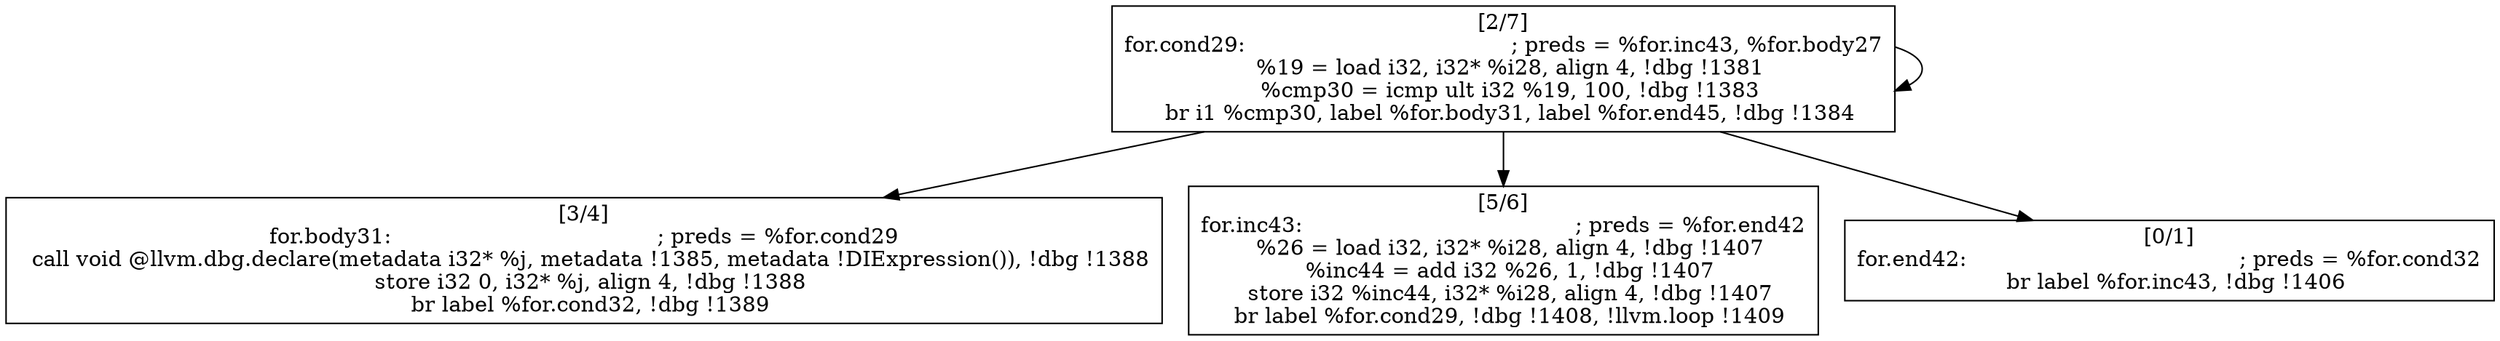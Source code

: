 
digraph G {


node762 [label="[3/4]
for.body31:                                       ; preds = %for.cond29
  call void @llvm.dbg.declare(metadata i32* %j, metadata !1385, metadata !DIExpression()), !dbg !1388
  store i32 0, i32* %j, align 4, !dbg !1388
  br label %for.cond32, !dbg !1389
",shape=rectangle ]
node761 [label="[5/6]
for.inc43:                                        ; preds = %for.end42
  %26 = load i32, i32* %i28, align 4, !dbg !1407
  %inc44 = add i32 %26, 1, !dbg !1407
  store i32 %inc44, i32* %i28, align 4, !dbg !1407
  br label %for.cond29, !dbg !1408, !llvm.loop !1409
",shape=rectangle ]
node759 [label="[0/1]
for.end42:                                        ; preds = %for.cond32
  br label %for.inc43, !dbg !1406
",shape=rectangle ]
node760 [label="[2/7]
for.cond29:                                       ; preds = %for.inc43, %for.body27
  %19 = load i32, i32* %i28, align 4, !dbg !1381
  %cmp30 = icmp ult i32 %19, 100, !dbg !1383
  br i1 %cmp30, label %for.body31, label %for.end45, !dbg !1384
",shape=rectangle ]

node760->node762 [ ]
node760->node761 [ ]
node760->node759 [ ]
node760->node760 [ ]


}
